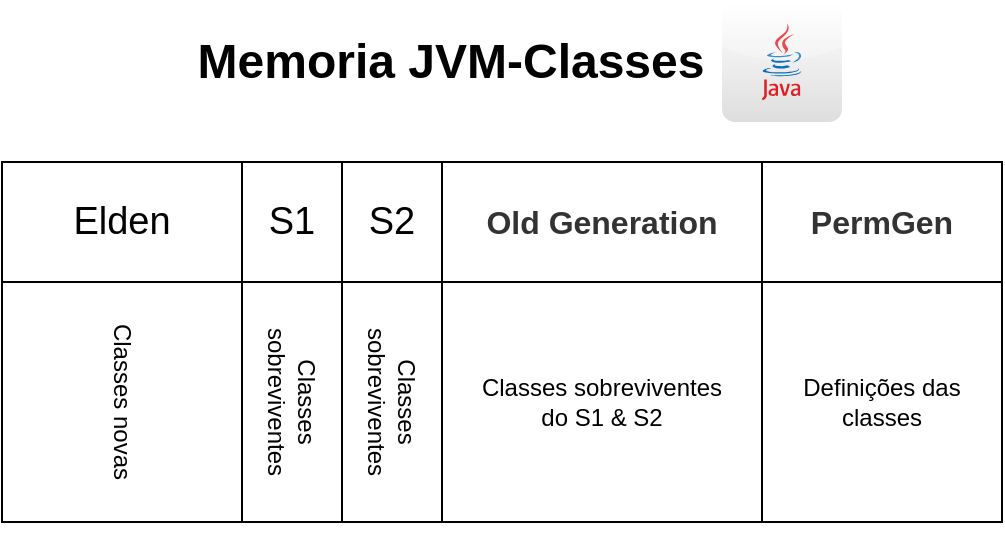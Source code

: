<mxfile version="24.4.6" type="github">
  <diagram name="Página-1" id="1nyTMPivAL7rq0uYCnXq">
    <mxGraphModel dx="880" dy="481" grid="1" gridSize="10" guides="1" tooltips="1" connect="1" arrows="1" fold="1" page="1" pageScale="1" pageWidth="827" pageHeight="1169" math="0" shadow="0">
      <root>
        <mxCell id="0" />
        <mxCell id="1" parent="0" />
        <mxCell id="K-djA_FYfQyhN0rbXy38-2" value="Memoria JVM-Classes" style="text;strokeColor=none;fillColor=none;html=1;fontSize=24;fontStyle=1;verticalAlign=middle;align=center;" vertex="1" parent="1">
          <mxGeometry x="364" y="20" width="100" height="40" as="geometry" />
        </mxCell>
        <mxCell id="K-djA_FYfQyhN0rbXy38-3" value="" style="dashed=0;outlineConnect=0;html=1;align=center;labelPosition=center;verticalLabelPosition=bottom;verticalAlign=top;shape=mxgraph.webicons.java;gradientColor=#DFDEDE" vertex="1" parent="1">
          <mxGeometry x="550" y="10" width="60" height="60" as="geometry" />
        </mxCell>
        <mxCell id="K-djA_FYfQyhN0rbXy38-26" value="" style="shape=partialRectangle;html=1;whiteSpace=wrap;connectable=0;strokeColor=inherit;overflow=hidden;fillColor=none;top=0;left=0;bottom=0;right=0;pointerEvents=1;fontSize=16;" vertex="1" parent="1">
          <mxGeometry x="520" y="80" width="77" height="41" as="geometry">
            <mxRectangle width="77" height="41" as="alternateBounds" />
          </mxGeometry>
        </mxCell>
        <mxCell id="K-djA_FYfQyhN0rbXy38-27" value="" style="shape=partialRectangle;html=1;whiteSpace=wrap;connectable=0;strokeColor=inherit;overflow=hidden;fillColor=none;top=0;left=0;bottom=0;right=0;pointerEvents=1;fontSize=16;" vertex="1" parent="1">
          <mxGeometry x="520" y="121" width="77" height="159" as="geometry">
            <mxRectangle width="77" height="159" as="alternateBounds" />
          </mxGeometry>
        </mxCell>
        <mxCell id="K-djA_FYfQyhN0rbXy38-87" value="" style="shape=partialRectangle;html=1;whiteSpace=wrap;connectable=0;strokeColor=inherit;overflow=hidden;fillColor=none;top=0;left=0;bottom=0;right=0;pointerEvents=1;fontSize=16;" vertex="1" parent="1">
          <mxGeometry x="360" y="139" width="26" height="69" as="geometry">
            <mxRectangle width="26" height="69" as="alternateBounds" />
          </mxGeometry>
        </mxCell>
        <mxCell id="K-djA_FYfQyhN0rbXy38-114" value="&lt;font style=&quot;font-size: 19px;&quot;&gt;Elden&lt;/font&gt;" style="rounded=0;whiteSpace=wrap;html=1;" vertex="1" parent="1">
          <mxGeometry x="190" y="90" width="120" height="60" as="geometry" />
        </mxCell>
        <mxCell id="K-djA_FYfQyhN0rbXy38-115" value="&lt;span style=&quot;font-size: 19px;&quot;&gt;S1&lt;/span&gt;&lt;span style=&quot;color: rgba(0, 0, 0, 0); font-family: monospace; font-size: 0px; text-align: start; text-wrap: nowrap;&quot;&gt;%3CmxGraphModel%3E%3Croot%3E%3CmxCell%20id%3D%220%22%2F%3E%3CmxCell%20id%3D%221%22%20parent%3D%220%22%2F%3E%3CmxCell%20id%3D%222%22%20value%3D%22%26lt%3Bfont%20style%3D%26quot%3Bfont-size%3A%2019px%3B%26quot%3B%26gt%3BElden%26lt%3B%2Ffont%26gt%3B%22%20style%3D%22rounded%3D0%3BwhiteSpace%3Dwrap%3Bhtml%3D1%3B%22%20vertex%3D%221%22%20parent%3D%221%22%3E%3CmxGeometry%20x%3D%22190%22%20y%3D%2290%22%20width%3D%22120%22%20height%3D%2260%22%20as%3D%22geometry%22%2F%3E%3C%2FmxCell%3E%3C%2Froot%3E%3C%2FmxGraphModel%3E&lt;/span&gt;" style="rounded=0;whiteSpace=wrap;html=1;" vertex="1" parent="1">
          <mxGeometry x="310" y="90" width="50" height="60" as="geometry" />
        </mxCell>
        <mxCell id="K-djA_FYfQyhN0rbXy38-117" value="&lt;span style=&quot;font-size: 19px;&quot;&gt;S2&lt;/span&gt;" style="rounded=0;whiteSpace=wrap;html=1;" vertex="1" parent="1">
          <mxGeometry x="360" y="90" width="50" height="60" as="geometry" />
        </mxCell>
        <mxCell id="K-djA_FYfQyhN0rbXy38-118" value="&lt;b style=&quot;box-sizing: border-box; line-height: 1.25; margin: 0px; padding: 0px; vertical-align: baseline; color: rgb(51, 51, 51); font-family: jaf-domus, sans-serif; font-size: 16px; text-align: left; background-color: rgb(255, 255, 255);&quot;&gt;Old Generation&lt;/b&gt;" style="rounded=0;whiteSpace=wrap;html=1;" vertex="1" parent="1">
          <mxGeometry x="410" y="90" width="160" height="60" as="geometry" />
        </mxCell>
        <mxCell id="K-djA_FYfQyhN0rbXy38-119" value="&lt;b style=&quot;box-sizing: border-box; line-height: 1.25; margin: 0px; padding: 0px; vertical-align: baseline; color: rgb(51, 51, 51); font-family: jaf-domus, sans-serif; font-size: 16px; text-align: left; background-color: rgb(255, 255, 255);&quot;&gt;PermGen&lt;/b&gt;" style="rounded=0;whiteSpace=wrap;html=1;" vertex="1" parent="1">
          <mxGeometry x="570" y="90" width="120" height="60" as="geometry" />
        </mxCell>
        <mxCell id="K-djA_FYfQyhN0rbXy38-120" value="Classes novas" style="rounded=0;whiteSpace=wrap;html=1;rotation=90;" vertex="1" parent="1">
          <mxGeometry x="190" y="150" width="120" height="120" as="geometry" />
        </mxCell>
        <mxCell id="K-djA_FYfQyhN0rbXy38-121" value="Classes sobreviventes" style="rounded=0;whiteSpace=wrap;html=1;rotation=90;" vertex="1" parent="1">
          <mxGeometry x="275" y="185" width="120" height="50" as="geometry" />
        </mxCell>
        <mxCell id="K-djA_FYfQyhN0rbXy38-122" value="Classes sobreviventes" style="rounded=0;whiteSpace=wrap;html=1;rotation=90;" vertex="1" parent="1">
          <mxGeometry x="325" y="185" width="120" height="50" as="geometry" />
        </mxCell>
        <mxCell id="K-djA_FYfQyhN0rbXy38-124" value="Classes sobreviventes&lt;div&gt;do S1 &amp;amp; S2&lt;/div&gt;" style="rounded=0;whiteSpace=wrap;html=1;" vertex="1" parent="1">
          <mxGeometry x="410" y="150" width="160" height="120" as="geometry" />
        </mxCell>
        <mxCell id="K-djA_FYfQyhN0rbXy38-125" value="Definições das classes" style="rounded=0;whiteSpace=wrap;html=1;" vertex="1" parent="1">
          <mxGeometry x="570" y="150" width="120" height="120" as="geometry" />
        </mxCell>
      </root>
    </mxGraphModel>
  </diagram>
</mxfile>
